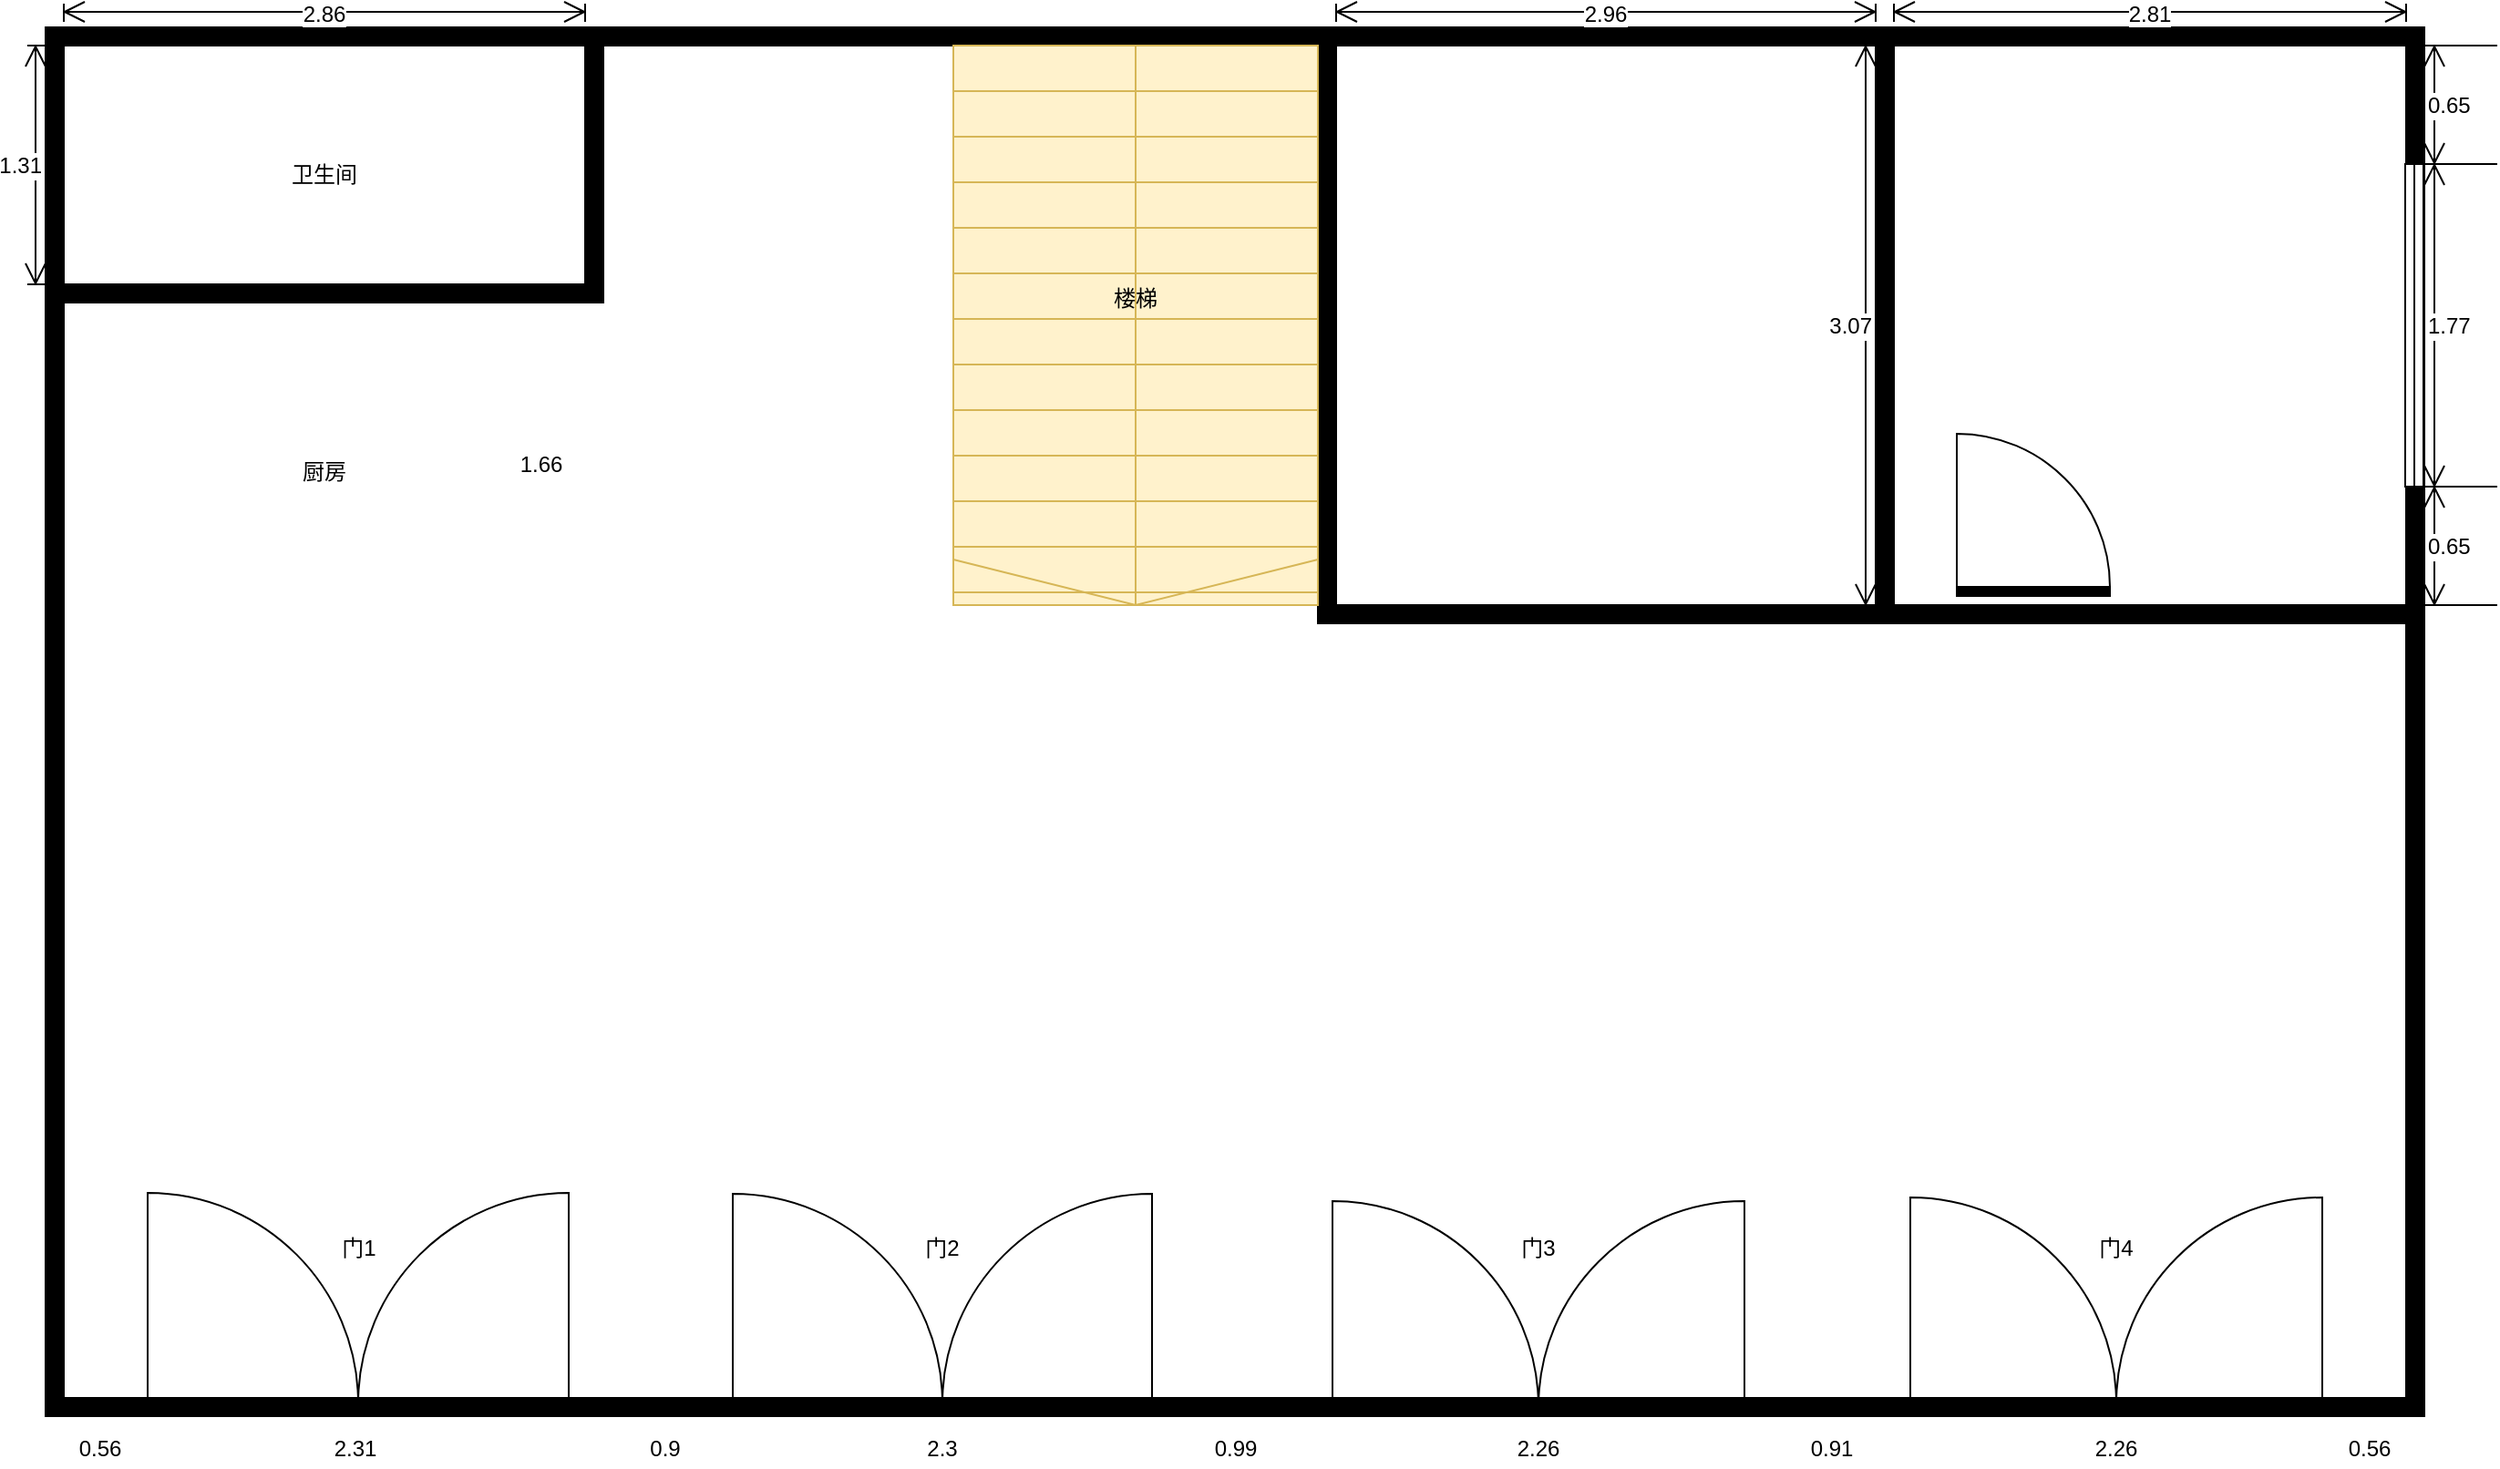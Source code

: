 <mxfile version="14.0.1" type="github">
  <diagram id="t4TFRd9_ZQLu78cUs2wk" name="第 1 页">
    <mxGraphModel dx="942" dy="582" grid="1" gridSize="10" guides="1" tooltips="1" connect="1" arrows="1" fold="1" page="1" pageScale="1" pageWidth="827" pageHeight="1169" math="0" shadow="0">
      <root>
        <mxCell id="0" />
        <mxCell id="1" parent="0" />
        <mxCell id="jdoodSOugd2zqPBi0VYN-1" value="" style="verticalLabelPosition=bottom;html=1;verticalAlign=top;align=center;shape=mxgraph.floorplan.wallCorner;fillColor=#000000;" vertex="1" parent="1">
          <mxGeometry x="80" y="80" width="1305" height="752" as="geometry" />
        </mxCell>
        <mxCell id="jdoodSOugd2zqPBi0VYN-2" value="" style="verticalLabelPosition=bottom;html=1;verticalAlign=top;align=center;shape=mxgraph.floorplan.wallCorner;fillColor=#000000;direction=west" vertex="1" parent="1">
          <mxGeometry x="80" y="90" width="1305" height="752" as="geometry" />
        </mxCell>
        <mxCell id="jdoodSOugd2zqPBi0VYN-3" value="卫生间" style="text;html=1;strokeColor=none;fillColor=none;align=center;verticalAlign=middle;whiteSpace=wrap;rounded=0;" vertex="1" parent="1">
          <mxGeometry x="213" y="150.5" width="40" height="20" as="geometry" />
        </mxCell>
        <mxCell id="jdoodSOugd2zqPBi0VYN-4" value="1.66" style="text;html=1;strokeColor=none;fillColor=none;align=center;verticalAlign=middle;whiteSpace=wrap;rounded=0;" vertex="1" parent="1">
          <mxGeometry x="332" y="310" width="40" height="20" as="geometry" />
        </mxCell>
        <mxCell id="jdoodSOugd2zqPBi0VYN-5" value="厨房" style="text;html=1;strokeColor=none;fillColor=none;align=center;verticalAlign=middle;whiteSpace=wrap;rounded=0;" vertex="1" parent="1">
          <mxGeometry x="213" y="314" width="40" height="20" as="geometry" />
        </mxCell>
        <mxCell id="jdoodSOugd2zqPBi0VYN-6" value="" style="verticalLabelPosition=bottom;html=1;verticalAlign=top;align=center;shape=mxgraph.floorplan.wallCorner;fillColor=#000000;direction=north;strokeColor=#000000;" vertex="1" parent="1">
          <mxGeometry x="778" y="90" width="306" height="317" as="geometry" />
        </mxCell>
        <mxCell id="jdoodSOugd2zqPBi0VYN-7" value="" style="verticalLabelPosition=bottom;html=1;verticalAlign=top;align=center;shape=mxgraph.floorplan.wallCorner;fillColor=#000000;direction=north;strokeColor=#000000;" vertex="1" parent="1">
          <mxGeometry x="1084" y="90" width="291" height="317" as="geometry" />
        </mxCell>
        <mxCell id="jdoodSOugd2zqPBi0VYN-8" value="" style="verticalLabelPosition=bottom;html=1;verticalAlign=top;align=center;shape=mxgraph.floorplan.stairs;direction=south;strokeColor=#d6b656;fillColor=#fff2cc;" vertex="1" parent="1">
          <mxGeometry x="578" y="90" width="200" height="307" as="geometry" />
        </mxCell>
        <mxCell id="jdoodSOugd2zqPBi0VYN-9" value="" style="verticalLabelPosition=bottom;html=1;verticalAlign=top;align=center;shape=mxgraph.floorplan.doorDouble;rotation=180;fillColor=#000000;" vertex="1" parent="1">
          <mxGeometry x="136" y="760" width="231" height="80" as="geometry" />
        </mxCell>
        <mxCell id="jdoodSOugd2zqPBi0VYN-10" value="门1" style="text;html=1;strokeColor=none;fillColor=none;align=center;verticalAlign=middle;whiteSpace=wrap;rounded=0;" vertex="1" parent="1">
          <mxGeometry x="231.5" y="740" width="40" height="20" as="geometry" />
        </mxCell>
        <mxCell id="jdoodSOugd2zqPBi0VYN-11" value="2.31" style="text;html=1;strokeColor=none;fillColor=none;align=center;verticalAlign=middle;whiteSpace=wrap;rounded=0;" vertex="1" parent="1">
          <mxGeometry x="230" y="850" width="40" height="20" as="geometry" />
        </mxCell>
        <mxCell id="jdoodSOugd2zqPBi0VYN-12" value="0.56" style="text;html=1;strokeColor=none;fillColor=none;align=center;verticalAlign=middle;whiteSpace=wrap;rounded=0;" vertex="1" parent="1">
          <mxGeometry x="90" y="850" width="40" height="20" as="geometry" />
        </mxCell>
        <mxCell id="jdoodSOugd2zqPBi0VYN-13" value="" style="verticalLabelPosition=bottom;html=1;verticalAlign=top;align=center;shape=mxgraph.floorplan.doorDouble;rotation=180;fillColor=#000000;" vertex="1" parent="1">
          <mxGeometry x="457" y="760" width="230" height="80" as="geometry" />
        </mxCell>
        <mxCell id="jdoodSOugd2zqPBi0VYN-14" value="门2" style="text;html=1;strokeColor=none;fillColor=none;align=center;verticalAlign=middle;whiteSpace=wrap;rounded=0;" vertex="1" parent="1">
          <mxGeometry x="552" y="740" width="40" height="20" as="geometry" />
        </mxCell>
        <mxCell id="jdoodSOugd2zqPBi0VYN-15" value="0.9" style="text;html=1;strokeColor=none;fillColor=none;align=center;verticalAlign=middle;whiteSpace=wrap;rounded=0;" vertex="1" parent="1">
          <mxGeometry x="400" y="850" width="40" height="20" as="geometry" />
        </mxCell>
        <mxCell id="jdoodSOugd2zqPBi0VYN-16" value="2.3" style="text;html=1;strokeColor=none;fillColor=none;align=center;verticalAlign=middle;whiteSpace=wrap;rounded=0;" vertex="1" parent="1">
          <mxGeometry x="552" y="850" width="40" height="20" as="geometry" />
        </mxCell>
        <mxCell id="jdoodSOugd2zqPBi0VYN-17" value="" style="verticalLabelPosition=bottom;html=1;verticalAlign=top;align=center;shape=mxgraph.floorplan.doorDouble;rotation=180;fillColor=#000000;" vertex="1" parent="1">
          <mxGeometry x="786" y="762" width="226" height="80" as="geometry" />
        </mxCell>
        <mxCell id="jdoodSOugd2zqPBi0VYN-18" value="门3" style="text;html=1;strokeColor=none;fillColor=none;align=center;verticalAlign=middle;whiteSpace=wrap;rounded=0;" vertex="1" parent="1">
          <mxGeometry x="879" y="740" width="40" height="20" as="geometry" />
        </mxCell>
        <mxCell id="jdoodSOugd2zqPBi0VYN-19" value="0.99" style="text;html=1;strokeColor=none;fillColor=none;align=center;verticalAlign=middle;whiteSpace=wrap;rounded=0;" vertex="1" parent="1">
          <mxGeometry x="713" y="850" width="40" height="20" as="geometry" />
        </mxCell>
        <mxCell id="jdoodSOugd2zqPBi0VYN-20" value="2.26" style="text;html=1;strokeColor=none;fillColor=none;align=center;verticalAlign=middle;whiteSpace=wrap;rounded=0;" vertex="1" parent="1">
          <mxGeometry x="879" y="850" width="40" height="20" as="geometry" />
        </mxCell>
        <mxCell id="jdoodSOugd2zqPBi0VYN-21" value="" style="verticalLabelPosition=bottom;html=1;verticalAlign=top;align=center;shape=mxgraph.floorplan.doorDouble;rotation=180;fillColor=#000000;" vertex="1" parent="1">
          <mxGeometry x="1103" y="760" width="226" height="80" as="geometry" />
        </mxCell>
        <mxCell id="jdoodSOugd2zqPBi0VYN-22" value="0.91" style="text;html=1;strokeColor=none;fillColor=none;align=center;verticalAlign=middle;whiteSpace=wrap;rounded=0;" vertex="1" parent="1">
          <mxGeometry x="1040" y="850" width="40" height="20" as="geometry" />
        </mxCell>
        <mxCell id="jdoodSOugd2zqPBi0VYN-23" value="门4" style="text;html=1;strokeColor=none;fillColor=none;align=center;verticalAlign=middle;whiteSpace=wrap;rounded=0;" vertex="1" parent="1">
          <mxGeometry x="1196" y="740" width="40" height="20" as="geometry" />
        </mxCell>
        <mxCell id="jdoodSOugd2zqPBi0VYN-24" value="2.26" style="text;html=1;strokeColor=none;fillColor=none;align=center;verticalAlign=middle;whiteSpace=wrap;rounded=0;" vertex="1" parent="1">
          <mxGeometry x="1196" y="850" width="40" height="20" as="geometry" />
        </mxCell>
        <mxCell id="jdoodSOugd2zqPBi0VYN-25" value="0.56" style="text;html=1;strokeColor=none;fillColor=none;align=center;verticalAlign=middle;whiteSpace=wrap;rounded=0;" vertex="1" parent="1">
          <mxGeometry x="1335" y="850" width="40" height="20" as="geometry" />
        </mxCell>
        <mxCell id="jdoodSOugd2zqPBi0VYN-26" value="" style="verticalLabelPosition=bottom;html=1;verticalAlign=top;align=center;shape=mxgraph.floorplan.doorRight;strokeColor=#000000;fillColor=#000000;rotation=180;" vertex="1" parent="1">
          <mxGeometry x="1128.5" y="312" width="84" height="80" as="geometry" />
        </mxCell>
        <mxCell id="jdoodSOugd2zqPBi0VYN-27" value="" style="verticalLabelPosition=bottom;html=1;verticalAlign=top;align=center;shape=mxgraph.floorplan.window;rotation=90;" vertex="1" parent="1">
          <mxGeometry x="1291" y="238.5" width="177" height="10" as="geometry" />
        </mxCell>
        <mxCell id="jdoodSOugd2zqPBi0VYN-28" value="0.65" style="shape=dimension;direction=south;whiteSpace=wrap;html=1;align=left;points=[];verticalAlign=middle;labelBackgroundColor=#ffffff" vertex="1" parent="1">
          <mxGeometry x="1385" y="332" width="40" height="65" as="geometry" />
        </mxCell>
        <mxCell id="jdoodSOugd2zqPBi0VYN-29" value="1.77" style="shape=dimension;direction=south;whiteSpace=wrap;html=1;align=left;points=[];verticalAlign=middle;labelBackgroundColor=#ffffff" vertex="1" parent="1">
          <mxGeometry x="1385" y="155" width="40" height="177" as="geometry" />
        </mxCell>
        <mxCell id="jdoodSOugd2zqPBi0VYN-30" value="0.65" style="shape=dimension;direction=south;whiteSpace=wrap;html=1;align=left;points=[];verticalAlign=middle;labelBackgroundColor=#ffffff" vertex="1" parent="1">
          <mxGeometry x="1385" y="90" width="40" height="65" as="geometry" />
        </mxCell>
        <mxCell id="jdoodSOugd2zqPBi0VYN-31" value="2.81" style="shape=dimension;whiteSpace=wrap;html=1;align=center;points=[];verticalAlign=bottom;spacingBottom=-5;labelBackgroundColor=#ffffff" vertex="1" parent="1">
          <mxGeometry x="1094" y="67" width="281" height="10" as="geometry" />
        </mxCell>
        <mxCell id="jdoodSOugd2zqPBi0VYN-32" value="1.31" style="shape=dimension;direction=north;whiteSpace=wrap;html=1;align=right;points=[];verticalAlign=middle;labelBackgroundColor=#ffffff" vertex="1" parent="1">
          <mxGeometry x="70" y="90" width="10" height="131" as="geometry" />
        </mxCell>
        <mxCell id="jdoodSOugd2zqPBi0VYN-33" value="3.07" style="shape=dimension;direction=north;whiteSpace=wrap;html=1;align=right;points=[];verticalAlign=middle;labelBackgroundColor=#ffffff" vertex="1" parent="1">
          <mxGeometry x="1044" y="90" width="40" height="307" as="geometry" />
        </mxCell>
        <mxCell id="jdoodSOugd2zqPBi0VYN-34" value="2.96" style="shape=dimension;whiteSpace=wrap;html=1;align=center;points=[];verticalAlign=bottom;spacingBottom=-5;labelBackgroundColor=#ffffff" vertex="1" parent="1">
          <mxGeometry x="788" y="67" width="296" height="10" as="geometry" />
        </mxCell>
        <mxCell id="jdoodSOugd2zqPBi0VYN-35" value="楼梯" style="text;html=1;strokeColor=none;fillColor=none;align=center;verticalAlign=middle;whiteSpace=wrap;rounded=0;" vertex="1" parent="1">
          <mxGeometry x="658" y="218.5" width="40" height="20" as="geometry" />
        </mxCell>
        <mxCell id="jdoodSOugd2zqPBi0VYN-36" value="2.86" style="shape=dimension;whiteSpace=wrap;html=1;align=center;points=[];verticalAlign=bottom;spacingBottom=-5;labelBackgroundColor=#ffffff" vertex="1" parent="1">
          <mxGeometry x="90" y="67" width="286" height="10" as="geometry" />
        </mxCell>
        <mxCell id="jdoodSOugd2zqPBi0VYN-37" value="" style="verticalLabelPosition=bottom;html=1;verticalAlign=top;align=center;shape=mxgraph.floorplan.wallCorner;fillColor=#000000;direction=west" vertex="1" parent="1">
          <mxGeometry x="90" y="90" width="296" height="141" as="geometry" />
        </mxCell>
      </root>
    </mxGraphModel>
  </diagram>
</mxfile>
